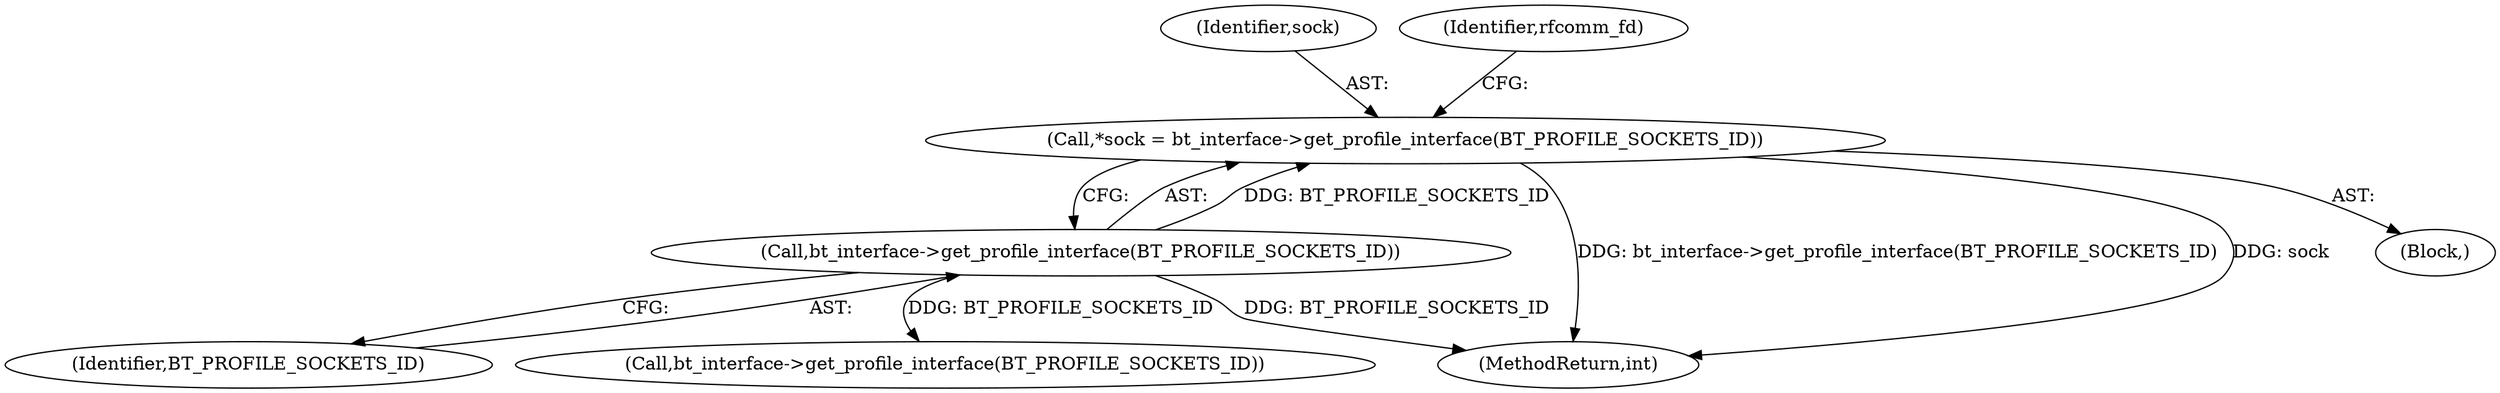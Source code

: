 digraph "0_Android_37c88107679d36c419572732b4af6e18bb2f7dce_6@pointer" {
"1000429" [label="(Call,*sock = bt_interface->get_profile_interface(BT_PROFILE_SOCKETS_ID))"];
"1000431" [label="(Call,bt_interface->get_profile_interface(BT_PROFILE_SOCKETS_ID))"];
"1000586" [label="(MethodReturn,int)"];
"1000409" [label="(Block,)"];
"1000430" [label="(Identifier,sock)"];
"1000432" [label="(Identifier,BT_PROFILE_SOCKETS_ID)"];
"1000429" [label="(Call,*sock = bt_interface->get_profile_interface(BT_PROFILE_SOCKETS_ID))"];
"1000435" [label="(Identifier,rfcomm_fd)"];
"1000515" [label="(Call,bt_interface->get_profile_interface(BT_PROFILE_SOCKETS_ID))"];
"1000431" [label="(Call,bt_interface->get_profile_interface(BT_PROFILE_SOCKETS_ID))"];
"1000429" -> "1000409"  [label="AST: "];
"1000429" -> "1000431"  [label="CFG: "];
"1000430" -> "1000429"  [label="AST: "];
"1000431" -> "1000429"  [label="AST: "];
"1000435" -> "1000429"  [label="CFG: "];
"1000429" -> "1000586"  [label="DDG: bt_interface->get_profile_interface(BT_PROFILE_SOCKETS_ID)"];
"1000429" -> "1000586"  [label="DDG: sock"];
"1000431" -> "1000429"  [label="DDG: BT_PROFILE_SOCKETS_ID"];
"1000431" -> "1000432"  [label="CFG: "];
"1000432" -> "1000431"  [label="AST: "];
"1000431" -> "1000586"  [label="DDG: BT_PROFILE_SOCKETS_ID"];
"1000431" -> "1000515"  [label="DDG: BT_PROFILE_SOCKETS_ID"];
}
